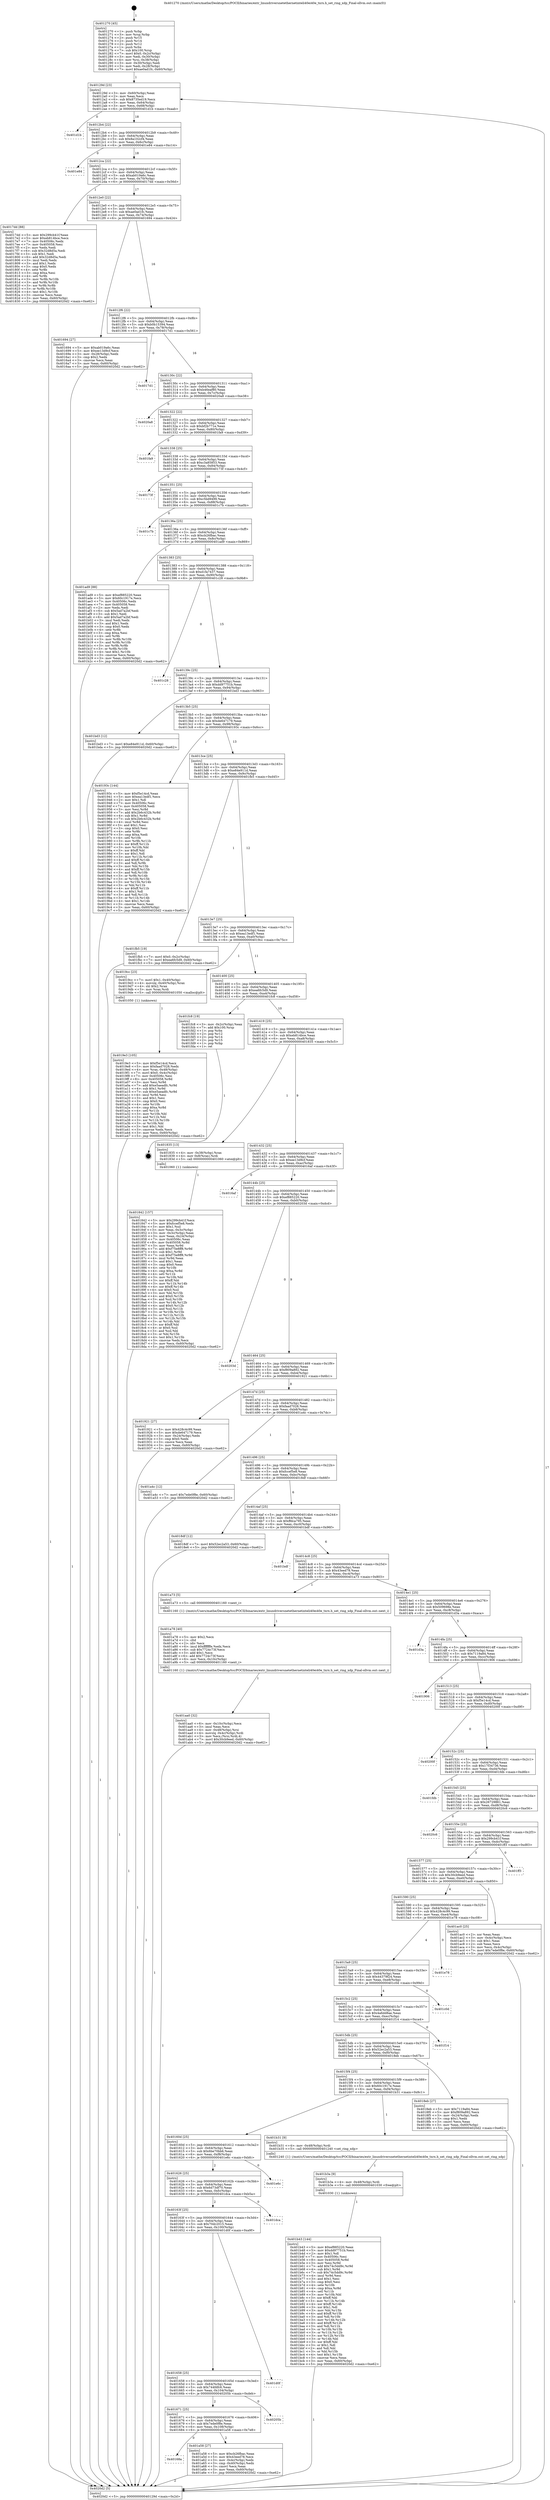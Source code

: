 digraph "0x401270" {
  label = "0x401270 (/mnt/c/Users/mathe/Desktop/tcc/POCII/binaries/extr_linuxdriversnetethernetinteli40ei40e_txrx.h_set_ring_xdp_Final-ollvm.out::main(0))"
  labelloc = "t"
  node[shape=record]

  Entry [label="",width=0.3,height=0.3,shape=circle,fillcolor=black,style=filled]
  "0x40129d" [label="{
     0x40129d [23]\l
     | [instrs]\l
     &nbsp;&nbsp;0x40129d \<+3\>: mov -0x60(%rbp),%eax\l
     &nbsp;&nbsp;0x4012a0 \<+2\>: mov %eax,%ecx\l
     &nbsp;&nbsp;0x4012a2 \<+6\>: sub $0x8735ed19,%ecx\l
     &nbsp;&nbsp;0x4012a8 \<+3\>: mov %eax,-0x64(%rbp)\l
     &nbsp;&nbsp;0x4012ab \<+3\>: mov %ecx,-0x68(%rbp)\l
     &nbsp;&nbsp;0x4012ae \<+6\>: je 0000000000401d1b \<main+0xaab\>\l
  }"]
  "0x401d1b" [label="{
     0x401d1b\l
  }", style=dashed]
  "0x4012b4" [label="{
     0x4012b4 [22]\l
     | [instrs]\l
     &nbsp;&nbsp;0x4012b4 \<+5\>: jmp 00000000004012b9 \<main+0x49\>\l
     &nbsp;&nbsp;0x4012b9 \<+3\>: mov -0x64(%rbp),%eax\l
     &nbsp;&nbsp;0x4012bc \<+5\>: sub $0x8a102cf4,%eax\l
     &nbsp;&nbsp;0x4012c1 \<+3\>: mov %eax,-0x6c(%rbp)\l
     &nbsp;&nbsp;0x4012c4 \<+6\>: je 0000000000401e84 \<main+0xc14\>\l
  }"]
  Exit [label="",width=0.3,height=0.3,shape=circle,fillcolor=black,style=filled,peripheries=2]
  "0x401e84" [label="{
     0x401e84\l
  }", style=dashed]
  "0x4012ca" [label="{
     0x4012ca [22]\l
     | [instrs]\l
     &nbsp;&nbsp;0x4012ca \<+5\>: jmp 00000000004012cf \<main+0x5f\>\l
     &nbsp;&nbsp;0x4012cf \<+3\>: mov -0x64(%rbp),%eax\l
     &nbsp;&nbsp;0x4012d2 \<+5\>: sub $0xab019a6c,%eax\l
     &nbsp;&nbsp;0x4012d7 \<+3\>: mov %eax,-0x70(%rbp)\l
     &nbsp;&nbsp;0x4012da \<+6\>: je 00000000004017dd \<main+0x56d\>\l
  }"]
  "0x401b43" [label="{
     0x401b43 [144]\l
     | [instrs]\l
     &nbsp;&nbsp;0x401b43 \<+5\>: mov $0xef885220,%eax\l
     &nbsp;&nbsp;0x401b48 \<+5\>: mov $0xdd97751b,%ecx\l
     &nbsp;&nbsp;0x401b4d \<+2\>: mov $0x1,%dl\l
     &nbsp;&nbsp;0x401b4f \<+7\>: mov 0x40506c,%esi\l
     &nbsp;&nbsp;0x401b56 \<+8\>: mov 0x405058,%r8d\l
     &nbsp;&nbsp;0x401b5e \<+3\>: mov %esi,%r9d\l
     &nbsp;&nbsp;0x401b61 \<+7\>: add $0x74c5dd9c,%r9d\l
     &nbsp;&nbsp;0x401b68 \<+4\>: sub $0x1,%r9d\l
     &nbsp;&nbsp;0x401b6c \<+7\>: sub $0x74c5dd9c,%r9d\l
     &nbsp;&nbsp;0x401b73 \<+4\>: imul %r9d,%esi\l
     &nbsp;&nbsp;0x401b77 \<+3\>: and $0x1,%esi\l
     &nbsp;&nbsp;0x401b7a \<+3\>: cmp $0x0,%esi\l
     &nbsp;&nbsp;0x401b7d \<+4\>: sete %r10b\l
     &nbsp;&nbsp;0x401b81 \<+4\>: cmp $0xa,%r8d\l
     &nbsp;&nbsp;0x401b85 \<+4\>: setl %r11b\l
     &nbsp;&nbsp;0x401b89 \<+3\>: mov %r10b,%bl\l
     &nbsp;&nbsp;0x401b8c \<+3\>: xor $0xff,%bl\l
     &nbsp;&nbsp;0x401b8f \<+3\>: mov %r11b,%r14b\l
     &nbsp;&nbsp;0x401b92 \<+4\>: xor $0xff,%r14b\l
     &nbsp;&nbsp;0x401b96 \<+3\>: xor $0x1,%dl\l
     &nbsp;&nbsp;0x401b99 \<+3\>: mov %bl,%r15b\l
     &nbsp;&nbsp;0x401b9c \<+4\>: and $0xff,%r15b\l
     &nbsp;&nbsp;0x401ba0 \<+3\>: and %dl,%r10b\l
     &nbsp;&nbsp;0x401ba3 \<+3\>: mov %r14b,%r12b\l
     &nbsp;&nbsp;0x401ba6 \<+4\>: and $0xff,%r12b\l
     &nbsp;&nbsp;0x401baa \<+3\>: and %dl,%r11b\l
     &nbsp;&nbsp;0x401bad \<+3\>: or %r10b,%r15b\l
     &nbsp;&nbsp;0x401bb0 \<+3\>: or %r11b,%r12b\l
     &nbsp;&nbsp;0x401bb3 \<+3\>: xor %r12b,%r15b\l
     &nbsp;&nbsp;0x401bb6 \<+3\>: or %r14b,%bl\l
     &nbsp;&nbsp;0x401bb9 \<+3\>: xor $0xff,%bl\l
     &nbsp;&nbsp;0x401bbc \<+3\>: or $0x1,%dl\l
     &nbsp;&nbsp;0x401bbf \<+2\>: and %dl,%bl\l
     &nbsp;&nbsp;0x401bc1 \<+3\>: or %bl,%r15b\l
     &nbsp;&nbsp;0x401bc4 \<+4\>: test $0x1,%r15b\l
     &nbsp;&nbsp;0x401bc8 \<+3\>: cmovne %ecx,%eax\l
     &nbsp;&nbsp;0x401bcb \<+3\>: mov %eax,-0x60(%rbp)\l
     &nbsp;&nbsp;0x401bce \<+5\>: jmp 00000000004020d2 \<main+0xe62\>\l
  }"]
  "0x4017dd" [label="{
     0x4017dd [88]\l
     | [instrs]\l
     &nbsp;&nbsp;0x4017dd \<+5\>: mov $0x299cb41f,%eax\l
     &nbsp;&nbsp;0x4017e2 \<+5\>: mov $0xeb814bce,%ecx\l
     &nbsp;&nbsp;0x4017e7 \<+7\>: mov 0x40506c,%edx\l
     &nbsp;&nbsp;0x4017ee \<+7\>: mov 0x405058,%esi\l
     &nbsp;&nbsp;0x4017f5 \<+2\>: mov %edx,%edi\l
     &nbsp;&nbsp;0x4017f7 \<+6\>: sub $0x32d8d5a,%edi\l
     &nbsp;&nbsp;0x4017fd \<+3\>: sub $0x1,%edi\l
     &nbsp;&nbsp;0x401800 \<+6\>: add $0x32d8d5a,%edi\l
     &nbsp;&nbsp;0x401806 \<+3\>: imul %edi,%edx\l
     &nbsp;&nbsp;0x401809 \<+3\>: and $0x1,%edx\l
     &nbsp;&nbsp;0x40180c \<+3\>: cmp $0x0,%edx\l
     &nbsp;&nbsp;0x40180f \<+4\>: sete %r8b\l
     &nbsp;&nbsp;0x401813 \<+3\>: cmp $0xa,%esi\l
     &nbsp;&nbsp;0x401816 \<+4\>: setl %r9b\l
     &nbsp;&nbsp;0x40181a \<+3\>: mov %r8b,%r10b\l
     &nbsp;&nbsp;0x40181d \<+3\>: and %r9b,%r10b\l
     &nbsp;&nbsp;0x401820 \<+3\>: xor %r9b,%r8b\l
     &nbsp;&nbsp;0x401823 \<+3\>: or %r8b,%r10b\l
     &nbsp;&nbsp;0x401826 \<+4\>: test $0x1,%r10b\l
     &nbsp;&nbsp;0x40182a \<+3\>: cmovne %ecx,%eax\l
     &nbsp;&nbsp;0x40182d \<+3\>: mov %eax,-0x60(%rbp)\l
     &nbsp;&nbsp;0x401830 \<+5\>: jmp 00000000004020d2 \<main+0xe62\>\l
  }"]
  "0x4012e0" [label="{
     0x4012e0 [22]\l
     | [instrs]\l
     &nbsp;&nbsp;0x4012e0 \<+5\>: jmp 00000000004012e5 \<main+0x75\>\l
     &nbsp;&nbsp;0x4012e5 \<+3\>: mov -0x64(%rbp),%eax\l
     &nbsp;&nbsp;0x4012e8 \<+5\>: sub $0xae0ad1fc,%eax\l
     &nbsp;&nbsp;0x4012ed \<+3\>: mov %eax,-0x74(%rbp)\l
     &nbsp;&nbsp;0x4012f0 \<+6\>: je 0000000000401694 \<main+0x424\>\l
  }"]
  "0x401b3a" [label="{
     0x401b3a [9]\l
     | [instrs]\l
     &nbsp;&nbsp;0x401b3a \<+4\>: mov -0x48(%rbp),%rdi\l
     &nbsp;&nbsp;0x401b3e \<+5\>: call 0000000000401030 \<free@plt\>\l
     | [calls]\l
     &nbsp;&nbsp;0x401030 \{1\} (unknown)\l
  }"]
  "0x401694" [label="{
     0x401694 [27]\l
     | [instrs]\l
     &nbsp;&nbsp;0x401694 \<+5\>: mov $0xab019a6c,%eax\l
     &nbsp;&nbsp;0x401699 \<+5\>: mov $0xee13d9cf,%ecx\l
     &nbsp;&nbsp;0x40169e \<+3\>: mov -0x28(%rbp),%edx\l
     &nbsp;&nbsp;0x4016a1 \<+3\>: cmp $0x2,%edx\l
     &nbsp;&nbsp;0x4016a4 \<+3\>: cmovne %ecx,%eax\l
     &nbsp;&nbsp;0x4016a7 \<+3\>: mov %eax,-0x60(%rbp)\l
     &nbsp;&nbsp;0x4016aa \<+5\>: jmp 00000000004020d2 \<main+0xe62\>\l
  }"]
  "0x4012f6" [label="{
     0x4012f6 [22]\l
     | [instrs]\l
     &nbsp;&nbsp;0x4012f6 \<+5\>: jmp 00000000004012fb \<main+0x8b\>\l
     &nbsp;&nbsp;0x4012fb \<+3\>: mov -0x64(%rbp),%eax\l
     &nbsp;&nbsp;0x4012fe \<+5\>: sub $0xb0b15394,%eax\l
     &nbsp;&nbsp;0x401303 \<+3\>: mov %eax,-0x78(%rbp)\l
     &nbsp;&nbsp;0x401306 \<+6\>: je 00000000004017d1 \<main+0x561\>\l
  }"]
  "0x4020d2" [label="{
     0x4020d2 [5]\l
     | [instrs]\l
     &nbsp;&nbsp;0x4020d2 \<+5\>: jmp 000000000040129d \<main+0x2d\>\l
  }"]
  "0x401270" [label="{
     0x401270 [45]\l
     | [instrs]\l
     &nbsp;&nbsp;0x401270 \<+1\>: push %rbp\l
     &nbsp;&nbsp;0x401271 \<+3\>: mov %rsp,%rbp\l
     &nbsp;&nbsp;0x401274 \<+2\>: push %r15\l
     &nbsp;&nbsp;0x401276 \<+2\>: push %r14\l
     &nbsp;&nbsp;0x401278 \<+2\>: push %r12\l
     &nbsp;&nbsp;0x40127a \<+1\>: push %rbx\l
     &nbsp;&nbsp;0x40127b \<+7\>: sub $0x100,%rsp\l
     &nbsp;&nbsp;0x401282 \<+7\>: movl $0x0,-0x2c(%rbp)\l
     &nbsp;&nbsp;0x401289 \<+3\>: mov %edi,-0x30(%rbp)\l
     &nbsp;&nbsp;0x40128c \<+4\>: mov %rsi,-0x38(%rbp)\l
     &nbsp;&nbsp;0x401290 \<+3\>: mov -0x30(%rbp),%edi\l
     &nbsp;&nbsp;0x401293 \<+3\>: mov %edi,-0x28(%rbp)\l
     &nbsp;&nbsp;0x401296 \<+7\>: movl $0xae0ad1fc,-0x60(%rbp)\l
  }"]
  "0x401aa0" [label="{
     0x401aa0 [32]\l
     | [instrs]\l
     &nbsp;&nbsp;0x401aa0 \<+6\>: mov -0x10c(%rbp),%ecx\l
     &nbsp;&nbsp;0x401aa6 \<+3\>: imul %eax,%ecx\l
     &nbsp;&nbsp;0x401aa9 \<+4\>: mov -0x48(%rbp),%rsi\l
     &nbsp;&nbsp;0x401aad \<+4\>: movslq -0x4c(%rbp),%rdi\l
     &nbsp;&nbsp;0x401ab1 \<+3\>: mov %ecx,(%rsi,%rdi,4)\l
     &nbsp;&nbsp;0x401ab4 \<+7\>: movl $0x30cb9eed,-0x60(%rbp)\l
     &nbsp;&nbsp;0x401abb \<+5\>: jmp 00000000004020d2 \<main+0xe62\>\l
  }"]
  "0x4017d1" [label="{
     0x4017d1\l
  }", style=dashed]
  "0x40130c" [label="{
     0x40130c [22]\l
     | [instrs]\l
     &nbsp;&nbsp;0x40130c \<+5\>: jmp 0000000000401311 \<main+0xa1\>\l
     &nbsp;&nbsp;0x401311 \<+3\>: mov -0x64(%rbp),%eax\l
     &nbsp;&nbsp;0x401314 \<+5\>: sub $0xb46eaf80,%eax\l
     &nbsp;&nbsp;0x401319 \<+3\>: mov %eax,-0x7c(%rbp)\l
     &nbsp;&nbsp;0x40131c \<+6\>: je 00000000004020a8 \<main+0xe38\>\l
  }"]
  "0x401a78" [label="{
     0x401a78 [40]\l
     | [instrs]\l
     &nbsp;&nbsp;0x401a78 \<+5\>: mov $0x2,%ecx\l
     &nbsp;&nbsp;0x401a7d \<+1\>: cltd\l
     &nbsp;&nbsp;0x401a7e \<+2\>: idiv %ecx\l
     &nbsp;&nbsp;0x401a80 \<+6\>: imul $0xfffffffe,%edx,%ecx\l
     &nbsp;&nbsp;0x401a86 \<+6\>: sub $0x7724c73f,%ecx\l
     &nbsp;&nbsp;0x401a8c \<+3\>: add $0x1,%ecx\l
     &nbsp;&nbsp;0x401a8f \<+6\>: add $0x7724c73f,%ecx\l
     &nbsp;&nbsp;0x401a95 \<+6\>: mov %ecx,-0x10c(%rbp)\l
     &nbsp;&nbsp;0x401a9b \<+5\>: call 0000000000401160 \<next_i\>\l
     | [calls]\l
     &nbsp;&nbsp;0x401160 \{1\} (/mnt/c/Users/mathe/Desktop/tcc/POCII/binaries/extr_linuxdriversnetethernetinteli40ei40e_txrx.h_set_ring_xdp_Final-ollvm.out::next_i)\l
  }"]
  "0x4020a8" [label="{
     0x4020a8\l
  }", style=dashed]
  "0x401322" [label="{
     0x401322 [22]\l
     | [instrs]\l
     &nbsp;&nbsp;0x401322 \<+5\>: jmp 0000000000401327 \<main+0xb7\>\l
     &nbsp;&nbsp;0x401327 \<+3\>: mov -0x64(%rbp),%eax\l
     &nbsp;&nbsp;0x40132a \<+5\>: sub $0xbf2b771e,%eax\l
     &nbsp;&nbsp;0x40132f \<+3\>: mov %eax,-0x80(%rbp)\l
     &nbsp;&nbsp;0x401332 \<+6\>: je 0000000000401fa9 \<main+0xd39\>\l
  }"]
  "0x40168a" [label="{
     0x40168a\l
  }", style=dashed]
  "0x401fa9" [label="{
     0x401fa9\l
  }", style=dashed]
  "0x401338" [label="{
     0x401338 [25]\l
     | [instrs]\l
     &nbsp;&nbsp;0x401338 \<+5\>: jmp 000000000040133d \<main+0xcd\>\l
     &nbsp;&nbsp;0x40133d \<+3\>: mov -0x64(%rbp),%eax\l
     &nbsp;&nbsp;0x401340 \<+5\>: sub $0xc3a85853,%eax\l
     &nbsp;&nbsp;0x401345 \<+6\>: mov %eax,-0x84(%rbp)\l
     &nbsp;&nbsp;0x40134b \<+6\>: je 000000000040173f \<main+0x4cf\>\l
  }"]
  "0x401a58" [label="{
     0x401a58 [27]\l
     | [instrs]\l
     &nbsp;&nbsp;0x401a58 \<+5\>: mov $0xcb26fbac,%eax\l
     &nbsp;&nbsp;0x401a5d \<+5\>: mov $0x43eed78,%ecx\l
     &nbsp;&nbsp;0x401a62 \<+3\>: mov -0x4c(%rbp),%edx\l
     &nbsp;&nbsp;0x401a65 \<+3\>: cmp -0x40(%rbp),%edx\l
     &nbsp;&nbsp;0x401a68 \<+3\>: cmovl %ecx,%eax\l
     &nbsp;&nbsp;0x401a6b \<+3\>: mov %eax,-0x60(%rbp)\l
     &nbsp;&nbsp;0x401a6e \<+5\>: jmp 00000000004020d2 \<main+0xe62\>\l
  }"]
  "0x40173f" [label="{
     0x40173f\l
  }", style=dashed]
  "0x401351" [label="{
     0x401351 [25]\l
     | [instrs]\l
     &nbsp;&nbsp;0x401351 \<+5\>: jmp 0000000000401356 \<main+0xe6\>\l
     &nbsp;&nbsp;0x401356 \<+3\>: mov -0x64(%rbp),%eax\l
     &nbsp;&nbsp;0x401359 \<+5\>: sub $0xc5bd9499,%eax\l
     &nbsp;&nbsp;0x40135e \<+6\>: mov %eax,-0x88(%rbp)\l
     &nbsp;&nbsp;0x401364 \<+6\>: je 0000000000401c7b \<main+0xa0b\>\l
  }"]
  "0x401671" [label="{
     0x401671 [25]\l
     | [instrs]\l
     &nbsp;&nbsp;0x401671 \<+5\>: jmp 0000000000401676 \<main+0x406\>\l
     &nbsp;&nbsp;0x401676 \<+3\>: mov -0x64(%rbp),%eax\l
     &nbsp;&nbsp;0x401679 \<+5\>: sub $0x7ede0f8e,%eax\l
     &nbsp;&nbsp;0x40167e \<+6\>: mov %eax,-0x108(%rbp)\l
     &nbsp;&nbsp;0x401684 \<+6\>: je 0000000000401a58 \<main+0x7e8\>\l
  }"]
  "0x401c7b" [label="{
     0x401c7b\l
  }", style=dashed]
  "0x40136a" [label="{
     0x40136a [25]\l
     | [instrs]\l
     &nbsp;&nbsp;0x40136a \<+5\>: jmp 000000000040136f \<main+0xff\>\l
     &nbsp;&nbsp;0x40136f \<+3\>: mov -0x64(%rbp),%eax\l
     &nbsp;&nbsp;0x401372 \<+5\>: sub $0xcb26fbac,%eax\l
     &nbsp;&nbsp;0x401377 \<+6\>: mov %eax,-0x8c(%rbp)\l
     &nbsp;&nbsp;0x40137d \<+6\>: je 0000000000401ad9 \<main+0x869\>\l
  }"]
  "0x40205b" [label="{
     0x40205b\l
  }", style=dashed]
  "0x401ad9" [label="{
     0x401ad9 [88]\l
     | [instrs]\l
     &nbsp;&nbsp;0x401ad9 \<+5\>: mov $0xef885220,%eax\l
     &nbsp;&nbsp;0x401ade \<+5\>: mov $0x60c1917e,%ecx\l
     &nbsp;&nbsp;0x401ae3 \<+7\>: mov 0x40506c,%edx\l
     &nbsp;&nbsp;0x401aea \<+7\>: mov 0x405058,%esi\l
     &nbsp;&nbsp;0x401af1 \<+2\>: mov %edx,%edi\l
     &nbsp;&nbsp;0x401af3 \<+6\>: sub $0x5ad7a2bf,%edi\l
     &nbsp;&nbsp;0x401af9 \<+3\>: sub $0x1,%edi\l
     &nbsp;&nbsp;0x401afc \<+6\>: add $0x5ad7a2bf,%edi\l
     &nbsp;&nbsp;0x401b02 \<+3\>: imul %edi,%edx\l
     &nbsp;&nbsp;0x401b05 \<+3\>: and $0x1,%edx\l
     &nbsp;&nbsp;0x401b08 \<+3\>: cmp $0x0,%edx\l
     &nbsp;&nbsp;0x401b0b \<+4\>: sete %r8b\l
     &nbsp;&nbsp;0x401b0f \<+3\>: cmp $0xa,%esi\l
     &nbsp;&nbsp;0x401b12 \<+4\>: setl %r9b\l
     &nbsp;&nbsp;0x401b16 \<+3\>: mov %r8b,%r10b\l
     &nbsp;&nbsp;0x401b19 \<+3\>: and %r9b,%r10b\l
     &nbsp;&nbsp;0x401b1c \<+3\>: xor %r9b,%r8b\l
     &nbsp;&nbsp;0x401b1f \<+3\>: or %r8b,%r10b\l
     &nbsp;&nbsp;0x401b22 \<+4\>: test $0x1,%r10b\l
     &nbsp;&nbsp;0x401b26 \<+3\>: cmovne %ecx,%eax\l
     &nbsp;&nbsp;0x401b29 \<+3\>: mov %eax,-0x60(%rbp)\l
     &nbsp;&nbsp;0x401b2c \<+5\>: jmp 00000000004020d2 \<main+0xe62\>\l
  }"]
  "0x401383" [label="{
     0x401383 [25]\l
     | [instrs]\l
     &nbsp;&nbsp;0x401383 \<+5\>: jmp 0000000000401388 \<main+0x118\>\l
     &nbsp;&nbsp;0x401388 \<+3\>: mov -0x64(%rbp),%eax\l
     &nbsp;&nbsp;0x40138b \<+5\>: sub $0xd1fa7437,%eax\l
     &nbsp;&nbsp;0x401390 \<+6\>: mov %eax,-0x90(%rbp)\l
     &nbsp;&nbsp;0x401396 \<+6\>: je 0000000000401c28 \<main+0x9b8\>\l
  }"]
  "0x401658" [label="{
     0x401658 [25]\l
     | [instrs]\l
     &nbsp;&nbsp;0x401658 \<+5\>: jmp 000000000040165d \<main+0x3ed\>\l
     &nbsp;&nbsp;0x40165d \<+3\>: mov -0x64(%rbp),%eax\l
     &nbsp;&nbsp;0x401660 \<+5\>: sub $0x744fdfc6,%eax\l
     &nbsp;&nbsp;0x401665 \<+6\>: mov %eax,-0x104(%rbp)\l
     &nbsp;&nbsp;0x40166b \<+6\>: je 000000000040205b \<main+0xdeb\>\l
  }"]
  "0x401c28" [label="{
     0x401c28\l
  }", style=dashed]
  "0x40139c" [label="{
     0x40139c [25]\l
     | [instrs]\l
     &nbsp;&nbsp;0x40139c \<+5\>: jmp 00000000004013a1 \<main+0x131\>\l
     &nbsp;&nbsp;0x4013a1 \<+3\>: mov -0x64(%rbp),%eax\l
     &nbsp;&nbsp;0x4013a4 \<+5\>: sub $0xdd97751b,%eax\l
     &nbsp;&nbsp;0x4013a9 \<+6\>: mov %eax,-0x94(%rbp)\l
     &nbsp;&nbsp;0x4013af \<+6\>: je 0000000000401bd3 \<main+0x963\>\l
  }"]
  "0x401d0f" [label="{
     0x401d0f\l
  }", style=dashed]
  "0x401bd3" [label="{
     0x401bd3 [12]\l
     | [instrs]\l
     &nbsp;&nbsp;0x401bd3 \<+7\>: movl $0xe84e911d,-0x60(%rbp)\l
     &nbsp;&nbsp;0x401bda \<+5\>: jmp 00000000004020d2 \<main+0xe62\>\l
  }"]
  "0x4013b5" [label="{
     0x4013b5 [25]\l
     | [instrs]\l
     &nbsp;&nbsp;0x4013b5 \<+5\>: jmp 00000000004013ba \<main+0x14a\>\l
     &nbsp;&nbsp;0x4013ba \<+3\>: mov -0x64(%rbp),%eax\l
     &nbsp;&nbsp;0x4013bd \<+5\>: sub $0xde647179,%eax\l
     &nbsp;&nbsp;0x4013c2 \<+6\>: mov %eax,-0x98(%rbp)\l
     &nbsp;&nbsp;0x4013c8 \<+6\>: je 000000000040193c \<main+0x6cc\>\l
  }"]
  "0x40163f" [label="{
     0x40163f [25]\l
     | [instrs]\l
     &nbsp;&nbsp;0x40163f \<+5\>: jmp 0000000000401644 \<main+0x3d4\>\l
     &nbsp;&nbsp;0x401644 \<+3\>: mov -0x64(%rbp),%eax\l
     &nbsp;&nbsp;0x401647 \<+5\>: sub $0x70dc2015,%eax\l
     &nbsp;&nbsp;0x40164c \<+6\>: mov %eax,-0x100(%rbp)\l
     &nbsp;&nbsp;0x401652 \<+6\>: je 0000000000401d0f \<main+0xa9f\>\l
  }"]
  "0x40193c" [label="{
     0x40193c [144]\l
     | [instrs]\l
     &nbsp;&nbsp;0x40193c \<+5\>: mov $0xf5e14cd,%eax\l
     &nbsp;&nbsp;0x401941 \<+5\>: mov $0xea13edf1,%ecx\l
     &nbsp;&nbsp;0x401946 \<+2\>: mov $0x1,%dl\l
     &nbsp;&nbsp;0x401948 \<+7\>: mov 0x40506c,%esi\l
     &nbsp;&nbsp;0x40194f \<+7\>: mov 0x405058,%edi\l
     &nbsp;&nbsp;0x401956 \<+3\>: mov %esi,%r8d\l
     &nbsp;&nbsp;0x401959 \<+7\>: add $0x2b6c432b,%r8d\l
     &nbsp;&nbsp;0x401960 \<+4\>: sub $0x1,%r8d\l
     &nbsp;&nbsp;0x401964 \<+7\>: sub $0x2b6c432b,%r8d\l
     &nbsp;&nbsp;0x40196b \<+4\>: imul %r8d,%esi\l
     &nbsp;&nbsp;0x40196f \<+3\>: and $0x1,%esi\l
     &nbsp;&nbsp;0x401972 \<+3\>: cmp $0x0,%esi\l
     &nbsp;&nbsp;0x401975 \<+4\>: sete %r9b\l
     &nbsp;&nbsp;0x401979 \<+3\>: cmp $0xa,%edi\l
     &nbsp;&nbsp;0x40197c \<+4\>: setl %r10b\l
     &nbsp;&nbsp;0x401980 \<+3\>: mov %r9b,%r11b\l
     &nbsp;&nbsp;0x401983 \<+4\>: xor $0xff,%r11b\l
     &nbsp;&nbsp;0x401987 \<+3\>: mov %r10b,%bl\l
     &nbsp;&nbsp;0x40198a \<+3\>: xor $0xff,%bl\l
     &nbsp;&nbsp;0x40198d \<+3\>: xor $0x1,%dl\l
     &nbsp;&nbsp;0x401990 \<+3\>: mov %r11b,%r14b\l
     &nbsp;&nbsp;0x401993 \<+4\>: and $0xff,%r14b\l
     &nbsp;&nbsp;0x401997 \<+3\>: and %dl,%r9b\l
     &nbsp;&nbsp;0x40199a \<+3\>: mov %bl,%r15b\l
     &nbsp;&nbsp;0x40199d \<+4\>: and $0xff,%r15b\l
     &nbsp;&nbsp;0x4019a1 \<+3\>: and %dl,%r10b\l
     &nbsp;&nbsp;0x4019a4 \<+3\>: or %r9b,%r14b\l
     &nbsp;&nbsp;0x4019a7 \<+3\>: or %r10b,%r15b\l
     &nbsp;&nbsp;0x4019aa \<+3\>: xor %r15b,%r14b\l
     &nbsp;&nbsp;0x4019ad \<+3\>: or %bl,%r11b\l
     &nbsp;&nbsp;0x4019b0 \<+4\>: xor $0xff,%r11b\l
     &nbsp;&nbsp;0x4019b4 \<+3\>: or $0x1,%dl\l
     &nbsp;&nbsp;0x4019b7 \<+3\>: and %dl,%r11b\l
     &nbsp;&nbsp;0x4019ba \<+3\>: or %r11b,%r14b\l
     &nbsp;&nbsp;0x4019bd \<+4\>: test $0x1,%r14b\l
     &nbsp;&nbsp;0x4019c1 \<+3\>: cmovne %ecx,%eax\l
     &nbsp;&nbsp;0x4019c4 \<+3\>: mov %eax,-0x60(%rbp)\l
     &nbsp;&nbsp;0x4019c7 \<+5\>: jmp 00000000004020d2 \<main+0xe62\>\l
  }"]
  "0x4013ce" [label="{
     0x4013ce [25]\l
     | [instrs]\l
     &nbsp;&nbsp;0x4013ce \<+5\>: jmp 00000000004013d3 \<main+0x163\>\l
     &nbsp;&nbsp;0x4013d3 \<+3\>: mov -0x64(%rbp),%eax\l
     &nbsp;&nbsp;0x4013d6 \<+5\>: sub $0xe84e911d,%eax\l
     &nbsp;&nbsp;0x4013db \<+6\>: mov %eax,-0x9c(%rbp)\l
     &nbsp;&nbsp;0x4013e1 \<+6\>: je 0000000000401fb5 \<main+0xd45\>\l
  }"]
  "0x401dca" [label="{
     0x401dca\l
  }", style=dashed]
  "0x401fb5" [label="{
     0x401fb5 [19]\l
     | [instrs]\l
     &nbsp;&nbsp;0x401fb5 \<+7\>: movl $0x0,-0x2c(%rbp)\l
     &nbsp;&nbsp;0x401fbc \<+7\>: movl $0xea6fc5d9,-0x60(%rbp)\l
     &nbsp;&nbsp;0x401fc3 \<+5\>: jmp 00000000004020d2 \<main+0xe62\>\l
  }"]
  "0x4013e7" [label="{
     0x4013e7 [25]\l
     | [instrs]\l
     &nbsp;&nbsp;0x4013e7 \<+5\>: jmp 00000000004013ec \<main+0x17c\>\l
     &nbsp;&nbsp;0x4013ec \<+3\>: mov -0x64(%rbp),%eax\l
     &nbsp;&nbsp;0x4013ef \<+5\>: sub $0xea13edf1,%eax\l
     &nbsp;&nbsp;0x4013f4 \<+6\>: mov %eax,-0xa0(%rbp)\l
     &nbsp;&nbsp;0x4013fa \<+6\>: je 00000000004019cc \<main+0x75c\>\l
  }"]
  "0x401626" [label="{
     0x401626 [25]\l
     | [instrs]\l
     &nbsp;&nbsp;0x401626 \<+5\>: jmp 000000000040162b \<main+0x3bb\>\l
     &nbsp;&nbsp;0x40162b \<+3\>: mov -0x64(%rbp),%eax\l
     &nbsp;&nbsp;0x40162e \<+5\>: sub $0x6d73df70,%eax\l
     &nbsp;&nbsp;0x401633 \<+6\>: mov %eax,-0xfc(%rbp)\l
     &nbsp;&nbsp;0x401639 \<+6\>: je 0000000000401dca \<main+0xb5a\>\l
  }"]
  "0x4019cc" [label="{
     0x4019cc [23]\l
     | [instrs]\l
     &nbsp;&nbsp;0x4019cc \<+7\>: movl $0x1,-0x40(%rbp)\l
     &nbsp;&nbsp;0x4019d3 \<+4\>: movslq -0x40(%rbp),%rax\l
     &nbsp;&nbsp;0x4019d7 \<+4\>: shl $0x2,%rax\l
     &nbsp;&nbsp;0x4019db \<+3\>: mov %rax,%rdi\l
     &nbsp;&nbsp;0x4019de \<+5\>: call 0000000000401050 \<malloc@plt\>\l
     | [calls]\l
     &nbsp;&nbsp;0x401050 \{1\} (unknown)\l
  }"]
  "0x401400" [label="{
     0x401400 [25]\l
     | [instrs]\l
     &nbsp;&nbsp;0x401400 \<+5\>: jmp 0000000000401405 \<main+0x195\>\l
     &nbsp;&nbsp;0x401405 \<+3\>: mov -0x64(%rbp),%eax\l
     &nbsp;&nbsp;0x401408 \<+5\>: sub $0xea6fc5d9,%eax\l
     &nbsp;&nbsp;0x40140d \<+6\>: mov %eax,-0xa4(%rbp)\l
     &nbsp;&nbsp;0x401413 \<+6\>: je 0000000000401fc8 \<main+0xd58\>\l
  }"]
  "0x401e6c" [label="{
     0x401e6c\l
  }", style=dashed]
  "0x401fc8" [label="{
     0x401fc8 [19]\l
     | [instrs]\l
     &nbsp;&nbsp;0x401fc8 \<+3\>: mov -0x2c(%rbp),%eax\l
     &nbsp;&nbsp;0x401fcb \<+7\>: add $0x100,%rsp\l
     &nbsp;&nbsp;0x401fd2 \<+1\>: pop %rbx\l
     &nbsp;&nbsp;0x401fd3 \<+2\>: pop %r12\l
     &nbsp;&nbsp;0x401fd5 \<+2\>: pop %r14\l
     &nbsp;&nbsp;0x401fd7 \<+2\>: pop %r15\l
     &nbsp;&nbsp;0x401fd9 \<+1\>: pop %rbp\l
     &nbsp;&nbsp;0x401fda \<+1\>: ret\l
  }"]
  "0x401419" [label="{
     0x401419 [25]\l
     | [instrs]\l
     &nbsp;&nbsp;0x401419 \<+5\>: jmp 000000000040141e \<main+0x1ae\>\l
     &nbsp;&nbsp;0x40141e \<+3\>: mov -0x64(%rbp),%eax\l
     &nbsp;&nbsp;0x401421 \<+5\>: sub $0xeb814bce,%eax\l
     &nbsp;&nbsp;0x401426 \<+6\>: mov %eax,-0xa8(%rbp)\l
     &nbsp;&nbsp;0x40142c \<+6\>: je 0000000000401835 \<main+0x5c5\>\l
  }"]
  "0x40160d" [label="{
     0x40160d [25]\l
     | [instrs]\l
     &nbsp;&nbsp;0x40160d \<+5\>: jmp 0000000000401612 \<main+0x3a2\>\l
     &nbsp;&nbsp;0x401612 \<+3\>: mov -0x64(%rbp),%eax\l
     &nbsp;&nbsp;0x401615 \<+5\>: sub $0x6be70bb6,%eax\l
     &nbsp;&nbsp;0x40161a \<+6\>: mov %eax,-0xf8(%rbp)\l
     &nbsp;&nbsp;0x401620 \<+6\>: je 0000000000401e6c \<main+0xbfc\>\l
  }"]
  "0x401835" [label="{
     0x401835 [13]\l
     | [instrs]\l
     &nbsp;&nbsp;0x401835 \<+4\>: mov -0x38(%rbp),%rax\l
     &nbsp;&nbsp;0x401839 \<+4\>: mov 0x8(%rax),%rdi\l
     &nbsp;&nbsp;0x40183d \<+5\>: call 0000000000401060 \<atoi@plt\>\l
     | [calls]\l
     &nbsp;&nbsp;0x401060 \{1\} (unknown)\l
  }"]
  "0x401432" [label="{
     0x401432 [25]\l
     | [instrs]\l
     &nbsp;&nbsp;0x401432 \<+5\>: jmp 0000000000401437 \<main+0x1c7\>\l
     &nbsp;&nbsp;0x401437 \<+3\>: mov -0x64(%rbp),%eax\l
     &nbsp;&nbsp;0x40143a \<+5\>: sub $0xee13d9cf,%eax\l
     &nbsp;&nbsp;0x40143f \<+6\>: mov %eax,-0xac(%rbp)\l
     &nbsp;&nbsp;0x401445 \<+6\>: je 00000000004016af \<main+0x43f\>\l
  }"]
  "0x401842" [label="{
     0x401842 [157]\l
     | [instrs]\l
     &nbsp;&nbsp;0x401842 \<+5\>: mov $0x299cb41f,%ecx\l
     &nbsp;&nbsp;0x401847 \<+5\>: mov $0xfccef5e8,%edx\l
     &nbsp;&nbsp;0x40184c \<+3\>: mov $0x1,%sil\l
     &nbsp;&nbsp;0x40184f \<+3\>: mov %eax,-0x3c(%rbp)\l
     &nbsp;&nbsp;0x401852 \<+3\>: mov -0x3c(%rbp),%eax\l
     &nbsp;&nbsp;0x401855 \<+3\>: mov %eax,-0x24(%rbp)\l
     &nbsp;&nbsp;0x401858 \<+7\>: mov 0x40506c,%eax\l
     &nbsp;&nbsp;0x40185f \<+8\>: mov 0x405058,%r8d\l
     &nbsp;&nbsp;0x401867 \<+3\>: mov %eax,%r9d\l
     &nbsp;&nbsp;0x40186a \<+7\>: add $0xf75e8ff8,%r9d\l
     &nbsp;&nbsp;0x401871 \<+4\>: sub $0x1,%r9d\l
     &nbsp;&nbsp;0x401875 \<+7\>: sub $0xf75e8ff8,%r9d\l
     &nbsp;&nbsp;0x40187c \<+4\>: imul %r9d,%eax\l
     &nbsp;&nbsp;0x401880 \<+3\>: and $0x1,%eax\l
     &nbsp;&nbsp;0x401883 \<+3\>: cmp $0x0,%eax\l
     &nbsp;&nbsp;0x401886 \<+4\>: sete %r10b\l
     &nbsp;&nbsp;0x40188a \<+4\>: cmp $0xa,%r8d\l
     &nbsp;&nbsp;0x40188e \<+4\>: setl %r11b\l
     &nbsp;&nbsp;0x401892 \<+3\>: mov %r10b,%bl\l
     &nbsp;&nbsp;0x401895 \<+3\>: xor $0xff,%bl\l
     &nbsp;&nbsp;0x401898 \<+3\>: mov %r11b,%r14b\l
     &nbsp;&nbsp;0x40189b \<+4\>: xor $0xff,%r14b\l
     &nbsp;&nbsp;0x40189f \<+4\>: xor $0x0,%sil\l
     &nbsp;&nbsp;0x4018a3 \<+3\>: mov %bl,%r15b\l
     &nbsp;&nbsp;0x4018a6 \<+4\>: and $0x0,%r15b\l
     &nbsp;&nbsp;0x4018aa \<+3\>: and %sil,%r10b\l
     &nbsp;&nbsp;0x4018ad \<+3\>: mov %r14b,%r12b\l
     &nbsp;&nbsp;0x4018b0 \<+4\>: and $0x0,%r12b\l
     &nbsp;&nbsp;0x4018b4 \<+3\>: and %sil,%r11b\l
     &nbsp;&nbsp;0x4018b7 \<+3\>: or %r10b,%r15b\l
     &nbsp;&nbsp;0x4018ba \<+3\>: or %r11b,%r12b\l
     &nbsp;&nbsp;0x4018bd \<+3\>: xor %r12b,%r15b\l
     &nbsp;&nbsp;0x4018c0 \<+3\>: or %r14b,%bl\l
     &nbsp;&nbsp;0x4018c3 \<+3\>: xor $0xff,%bl\l
     &nbsp;&nbsp;0x4018c6 \<+4\>: or $0x0,%sil\l
     &nbsp;&nbsp;0x4018ca \<+3\>: and %sil,%bl\l
     &nbsp;&nbsp;0x4018cd \<+3\>: or %bl,%r15b\l
     &nbsp;&nbsp;0x4018d0 \<+4\>: test $0x1,%r15b\l
     &nbsp;&nbsp;0x4018d4 \<+3\>: cmovne %edx,%ecx\l
     &nbsp;&nbsp;0x4018d7 \<+3\>: mov %ecx,-0x60(%rbp)\l
     &nbsp;&nbsp;0x4018da \<+5\>: jmp 00000000004020d2 \<main+0xe62\>\l
  }"]
  "0x401b31" [label="{
     0x401b31 [9]\l
     | [instrs]\l
     &nbsp;&nbsp;0x401b31 \<+4\>: mov -0x48(%rbp),%rdi\l
     &nbsp;&nbsp;0x401b35 \<+5\>: call 0000000000401240 \<set_ring_xdp\>\l
     | [calls]\l
     &nbsp;&nbsp;0x401240 \{1\} (/mnt/c/Users/mathe/Desktop/tcc/POCII/binaries/extr_linuxdriversnetethernetinteli40ei40e_txrx.h_set_ring_xdp_Final-ollvm.out::set_ring_xdp)\l
  }"]
  "0x4016af" [label="{
     0x4016af\l
  }", style=dashed]
  "0x40144b" [label="{
     0x40144b [25]\l
     | [instrs]\l
     &nbsp;&nbsp;0x40144b \<+5\>: jmp 0000000000401450 \<main+0x1e0\>\l
     &nbsp;&nbsp;0x401450 \<+3\>: mov -0x64(%rbp),%eax\l
     &nbsp;&nbsp;0x401453 \<+5\>: sub $0xef885220,%eax\l
     &nbsp;&nbsp;0x401458 \<+6\>: mov %eax,-0xb0(%rbp)\l
     &nbsp;&nbsp;0x40145e \<+6\>: je 000000000040203d \<main+0xdcd\>\l
  }"]
  "0x4019e3" [label="{
     0x4019e3 [105]\l
     | [instrs]\l
     &nbsp;&nbsp;0x4019e3 \<+5\>: mov $0xf5e14cd,%ecx\l
     &nbsp;&nbsp;0x4019e8 \<+5\>: mov $0xfaad7028,%edx\l
     &nbsp;&nbsp;0x4019ed \<+4\>: mov %rax,-0x48(%rbp)\l
     &nbsp;&nbsp;0x4019f1 \<+7\>: movl $0x0,-0x4c(%rbp)\l
     &nbsp;&nbsp;0x4019f8 \<+7\>: mov 0x40506c,%esi\l
     &nbsp;&nbsp;0x4019ff \<+8\>: mov 0x405058,%r8d\l
     &nbsp;&nbsp;0x401a07 \<+3\>: mov %esi,%r9d\l
     &nbsp;&nbsp;0x401a0a \<+7\>: add $0xe5aeadfc,%r9d\l
     &nbsp;&nbsp;0x401a11 \<+4\>: sub $0x1,%r9d\l
     &nbsp;&nbsp;0x401a15 \<+7\>: sub $0xe5aeadfc,%r9d\l
     &nbsp;&nbsp;0x401a1c \<+4\>: imul %r9d,%esi\l
     &nbsp;&nbsp;0x401a20 \<+3\>: and $0x1,%esi\l
     &nbsp;&nbsp;0x401a23 \<+3\>: cmp $0x0,%esi\l
     &nbsp;&nbsp;0x401a26 \<+4\>: sete %r10b\l
     &nbsp;&nbsp;0x401a2a \<+4\>: cmp $0xa,%r8d\l
     &nbsp;&nbsp;0x401a2e \<+4\>: setl %r11b\l
     &nbsp;&nbsp;0x401a32 \<+3\>: mov %r10b,%bl\l
     &nbsp;&nbsp;0x401a35 \<+3\>: and %r11b,%bl\l
     &nbsp;&nbsp;0x401a38 \<+3\>: xor %r11b,%r10b\l
     &nbsp;&nbsp;0x401a3b \<+3\>: or %r10b,%bl\l
     &nbsp;&nbsp;0x401a3e \<+3\>: test $0x1,%bl\l
     &nbsp;&nbsp;0x401a41 \<+3\>: cmovne %edx,%ecx\l
     &nbsp;&nbsp;0x401a44 \<+3\>: mov %ecx,-0x60(%rbp)\l
     &nbsp;&nbsp;0x401a47 \<+5\>: jmp 00000000004020d2 \<main+0xe62\>\l
  }"]
  "0x40203d" [label="{
     0x40203d\l
  }", style=dashed]
  "0x401464" [label="{
     0x401464 [25]\l
     | [instrs]\l
     &nbsp;&nbsp;0x401464 \<+5\>: jmp 0000000000401469 \<main+0x1f9\>\l
     &nbsp;&nbsp;0x401469 \<+3\>: mov -0x64(%rbp),%eax\l
     &nbsp;&nbsp;0x40146c \<+5\>: sub $0xf809a892,%eax\l
     &nbsp;&nbsp;0x401471 \<+6\>: mov %eax,-0xb4(%rbp)\l
     &nbsp;&nbsp;0x401477 \<+6\>: je 0000000000401921 \<main+0x6b1\>\l
  }"]
  "0x4015f4" [label="{
     0x4015f4 [25]\l
     | [instrs]\l
     &nbsp;&nbsp;0x4015f4 \<+5\>: jmp 00000000004015f9 \<main+0x389\>\l
     &nbsp;&nbsp;0x4015f9 \<+3\>: mov -0x64(%rbp),%eax\l
     &nbsp;&nbsp;0x4015fc \<+5\>: sub $0x60c1917e,%eax\l
     &nbsp;&nbsp;0x401601 \<+6\>: mov %eax,-0xf4(%rbp)\l
     &nbsp;&nbsp;0x401607 \<+6\>: je 0000000000401b31 \<main+0x8c1\>\l
  }"]
  "0x401921" [label="{
     0x401921 [27]\l
     | [instrs]\l
     &nbsp;&nbsp;0x401921 \<+5\>: mov $0x428c4c99,%eax\l
     &nbsp;&nbsp;0x401926 \<+5\>: mov $0xde647179,%ecx\l
     &nbsp;&nbsp;0x40192b \<+3\>: mov -0x24(%rbp),%edx\l
     &nbsp;&nbsp;0x40192e \<+3\>: cmp $0x0,%edx\l
     &nbsp;&nbsp;0x401931 \<+3\>: cmove %ecx,%eax\l
     &nbsp;&nbsp;0x401934 \<+3\>: mov %eax,-0x60(%rbp)\l
     &nbsp;&nbsp;0x401937 \<+5\>: jmp 00000000004020d2 \<main+0xe62\>\l
  }"]
  "0x40147d" [label="{
     0x40147d [25]\l
     | [instrs]\l
     &nbsp;&nbsp;0x40147d \<+5\>: jmp 0000000000401482 \<main+0x212\>\l
     &nbsp;&nbsp;0x401482 \<+3\>: mov -0x64(%rbp),%eax\l
     &nbsp;&nbsp;0x401485 \<+5\>: sub $0xfaad7028,%eax\l
     &nbsp;&nbsp;0x40148a \<+6\>: mov %eax,-0xb8(%rbp)\l
     &nbsp;&nbsp;0x401490 \<+6\>: je 0000000000401a4c \<main+0x7dc\>\l
  }"]
  "0x4018eb" [label="{
     0x4018eb [27]\l
     | [instrs]\l
     &nbsp;&nbsp;0x4018eb \<+5\>: mov $0x7119a84,%eax\l
     &nbsp;&nbsp;0x4018f0 \<+5\>: mov $0xf809a892,%ecx\l
     &nbsp;&nbsp;0x4018f5 \<+3\>: mov -0x24(%rbp),%edx\l
     &nbsp;&nbsp;0x4018f8 \<+3\>: cmp $0x1,%edx\l
     &nbsp;&nbsp;0x4018fb \<+3\>: cmovl %ecx,%eax\l
     &nbsp;&nbsp;0x4018fe \<+3\>: mov %eax,-0x60(%rbp)\l
     &nbsp;&nbsp;0x401901 \<+5\>: jmp 00000000004020d2 \<main+0xe62\>\l
  }"]
  "0x401a4c" [label="{
     0x401a4c [12]\l
     | [instrs]\l
     &nbsp;&nbsp;0x401a4c \<+7\>: movl $0x7ede0f8e,-0x60(%rbp)\l
     &nbsp;&nbsp;0x401a53 \<+5\>: jmp 00000000004020d2 \<main+0xe62\>\l
  }"]
  "0x401496" [label="{
     0x401496 [25]\l
     | [instrs]\l
     &nbsp;&nbsp;0x401496 \<+5\>: jmp 000000000040149b \<main+0x22b\>\l
     &nbsp;&nbsp;0x40149b \<+3\>: mov -0x64(%rbp),%eax\l
     &nbsp;&nbsp;0x40149e \<+5\>: sub $0xfccef5e8,%eax\l
     &nbsp;&nbsp;0x4014a3 \<+6\>: mov %eax,-0xbc(%rbp)\l
     &nbsp;&nbsp;0x4014a9 \<+6\>: je 00000000004018df \<main+0x66f\>\l
  }"]
  "0x4015db" [label="{
     0x4015db [25]\l
     | [instrs]\l
     &nbsp;&nbsp;0x4015db \<+5\>: jmp 00000000004015e0 \<main+0x370\>\l
     &nbsp;&nbsp;0x4015e0 \<+3\>: mov -0x64(%rbp),%eax\l
     &nbsp;&nbsp;0x4015e3 \<+5\>: sub $0x52ec2a53,%eax\l
     &nbsp;&nbsp;0x4015e8 \<+6\>: mov %eax,-0xf0(%rbp)\l
     &nbsp;&nbsp;0x4015ee \<+6\>: je 00000000004018eb \<main+0x67b\>\l
  }"]
  "0x4018df" [label="{
     0x4018df [12]\l
     | [instrs]\l
     &nbsp;&nbsp;0x4018df \<+7\>: movl $0x52ec2a53,-0x60(%rbp)\l
     &nbsp;&nbsp;0x4018e6 \<+5\>: jmp 00000000004020d2 \<main+0xe62\>\l
  }"]
  "0x4014af" [label="{
     0x4014af [25]\l
     | [instrs]\l
     &nbsp;&nbsp;0x4014af \<+5\>: jmp 00000000004014b4 \<main+0x244\>\l
     &nbsp;&nbsp;0x4014b4 \<+3\>: mov -0x64(%rbp),%eax\l
     &nbsp;&nbsp;0x4014b7 \<+5\>: sub $0xffdca795,%eax\l
     &nbsp;&nbsp;0x4014bc \<+6\>: mov %eax,-0xc0(%rbp)\l
     &nbsp;&nbsp;0x4014c2 \<+6\>: je 0000000000401bdf \<main+0x96f\>\l
  }"]
  "0x401f14" [label="{
     0x401f14\l
  }", style=dashed]
  "0x401bdf" [label="{
     0x401bdf\l
  }", style=dashed]
  "0x4014c8" [label="{
     0x4014c8 [25]\l
     | [instrs]\l
     &nbsp;&nbsp;0x4014c8 \<+5\>: jmp 00000000004014cd \<main+0x25d\>\l
     &nbsp;&nbsp;0x4014cd \<+3\>: mov -0x64(%rbp),%eax\l
     &nbsp;&nbsp;0x4014d0 \<+5\>: sub $0x43eed78,%eax\l
     &nbsp;&nbsp;0x4014d5 \<+6\>: mov %eax,-0xc4(%rbp)\l
     &nbsp;&nbsp;0x4014db \<+6\>: je 0000000000401a73 \<main+0x803\>\l
  }"]
  "0x4015c2" [label="{
     0x4015c2 [25]\l
     | [instrs]\l
     &nbsp;&nbsp;0x4015c2 \<+5\>: jmp 00000000004015c7 \<main+0x357\>\l
     &nbsp;&nbsp;0x4015c7 \<+3\>: mov -0x64(%rbp),%eax\l
     &nbsp;&nbsp;0x4015ca \<+5\>: sub $0x4a6dd8ae,%eax\l
     &nbsp;&nbsp;0x4015cf \<+6\>: mov %eax,-0xec(%rbp)\l
     &nbsp;&nbsp;0x4015d5 \<+6\>: je 0000000000401f14 \<main+0xca4\>\l
  }"]
  "0x401a73" [label="{
     0x401a73 [5]\l
     | [instrs]\l
     &nbsp;&nbsp;0x401a73 \<+5\>: call 0000000000401160 \<next_i\>\l
     | [calls]\l
     &nbsp;&nbsp;0x401160 \{1\} (/mnt/c/Users/mathe/Desktop/tcc/POCII/binaries/extr_linuxdriversnetethernetinteli40ei40e_txrx.h_set_ring_xdp_Final-ollvm.out::next_i)\l
  }"]
  "0x4014e1" [label="{
     0x4014e1 [25]\l
     | [instrs]\l
     &nbsp;&nbsp;0x4014e1 \<+5\>: jmp 00000000004014e6 \<main+0x276\>\l
     &nbsp;&nbsp;0x4014e6 \<+3\>: mov -0x64(%rbp),%eax\l
     &nbsp;&nbsp;0x4014e9 \<+5\>: sub $0x509698e,%eax\l
     &nbsp;&nbsp;0x4014ee \<+6\>: mov %eax,-0xc8(%rbp)\l
     &nbsp;&nbsp;0x4014f4 \<+6\>: je 0000000000401d3a \<main+0xaca\>\l
  }"]
  "0x401c0d" [label="{
     0x401c0d\l
  }", style=dashed]
  "0x401d3a" [label="{
     0x401d3a\l
  }", style=dashed]
  "0x4014fa" [label="{
     0x4014fa [25]\l
     | [instrs]\l
     &nbsp;&nbsp;0x4014fa \<+5\>: jmp 00000000004014ff \<main+0x28f\>\l
     &nbsp;&nbsp;0x4014ff \<+3\>: mov -0x64(%rbp),%eax\l
     &nbsp;&nbsp;0x401502 \<+5\>: sub $0x7119a84,%eax\l
     &nbsp;&nbsp;0x401507 \<+6\>: mov %eax,-0xcc(%rbp)\l
     &nbsp;&nbsp;0x40150d \<+6\>: je 0000000000401906 \<main+0x696\>\l
  }"]
  "0x4015a9" [label="{
     0x4015a9 [25]\l
     | [instrs]\l
     &nbsp;&nbsp;0x4015a9 \<+5\>: jmp 00000000004015ae \<main+0x33e\>\l
     &nbsp;&nbsp;0x4015ae \<+3\>: mov -0x64(%rbp),%eax\l
     &nbsp;&nbsp;0x4015b1 \<+5\>: sub $0x44379f24,%eax\l
     &nbsp;&nbsp;0x4015b6 \<+6\>: mov %eax,-0xe8(%rbp)\l
     &nbsp;&nbsp;0x4015bc \<+6\>: je 0000000000401c0d \<main+0x99d\>\l
  }"]
  "0x401906" [label="{
     0x401906\l
  }", style=dashed]
  "0x401513" [label="{
     0x401513 [25]\l
     | [instrs]\l
     &nbsp;&nbsp;0x401513 \<+5\>: jmp 0000000000401518 \<main+0x2a8\>\l
     &nbsp;&nbsp;0x401518 \<+3\>: mov -0x64(%rbp),%eax\l
     &nbsp;&nbsp;0x40151b \<+5\>: sub $0xf5e14cd,%eax\l
     &nbsp;&nbsp;0x401520 \<+6\>: mov %eax,-0xd0(%rbp)\l
     &nbsp;&nbsp;0x401526 \<+6\>: je 000000000040200f \<main+0xd9f\>\l
  }"]
  "0x401e78" [label="{
     0x401e78\l
  }", style=dashed]
  "0x40200f" [label="{
     0x40200f\l
  }", style=dashed]
  "0x40152c" [label="{
     0x40152c [25]\l
     | [instrs]\l
     &nbsp;&nbsp;0x40152c \<+5\>: jmp 0000000000401531 \<main+0x2c1\>\l
     &nbsp;&nbsp;0x401531 \<+3\>: mov -0x64(%rbp),%eax\l
     &nbsp;&nbsp;0x401534 \<+5\>: sub $0x17f34736,%eax\l
     &nbsp;&nbsp;0x401539 \<+6\>: mov %eax,-0xd4(%rbp)\l
     &nbsp;&nbsp;0x40153f \<+6\>: je 0000000000401fdb \<main+0xd6b\>\l
  }"]
  "0x401590" [label="{
     0x401590 [25]\l
     | [instrs]\l
     &nbsp;&nbsp;0x401590 \<+5\>: jmp 0000000000401595 \<main+0x325\>\l
     &nbsp;&nbsp;0x401595 \<+3\>: mov -0x64(%rbp),%eax\l
     &nbsp;&nbsp;0x401598 \<+5\>: sub $0x428c4c99,%eax\l
     &nbsp;&nbsp;0x40159d \<+6\>: mov %eax,-0xe4(%rbp)\l
     &nbsp;&nbsp;0x4015a3 \<+6\>: je 0000000000401e78 \<main+0xc08\>\l
  }"]
  "0x401fdb" [label="{
     0x401fdb\l
  }", style=dashed]
  "0x401545" [label="{
     0x401545 [25]\l
     | [instrs]\l
     &nbsp;&nbsp;0x401545 \<+5\>: jmp 000000000040154a \<main+0x2da\>\l
     &nbsp;&nbsp;0x40154a \<+3\>: mov -0x64(%rbp),%eax\l
     &nbsp;&nbsp;0x40154d \<+5\>: sub $0x26729861,%eax\l
     &nbsp;&nbsp;0x401552 \<+6\>: mov %eax,-0xd8(%rbp)\l
     &nbsp;&nbsp;0x401558 \<+6\>: je 00000000004020c6 \<main+0xe56\>\l
  }"]
  "0x401ac0" [label="{
     0x401ac0 [25]\l
     | [instrs]\l
     &nbsp;&nbsp;0x401ac0 \<+2\>: xor %eax,%eax\l
     &nbsp;&nbsp;0x401ac2 \<+3\>: mov -0x4c(%rbp),%ecx\l
     &nbsp;&nbsp;0x401ac5 \<+3\>: sub $0x1,%eax\l
     &nbsp;&nbsp;0x401ac8 \<+2\>: sub %eax,%ecx\l
     &nbsp;&nbsp;0x401aca \<+3\>: mov %ecx,-0x4c(%rbp)\l
     &nbsp;&nbsp;0x401acd \<+7\>: movl $0x7ede0f8e,-0x60(%rbp)\l
     &nbsp;&nbsp;0x401ad4 \<+5\>: jmp 00000000004020d2 \<main+0xe62\>\l
  }"]
  "0x4020c6" [label="{
     0x4020c6\l
  }", style=dashed]
  "0x40155e" [label="{
     0x40155e [25]\l
     | [instrs]\l
     &nbsp;&nbsp;0x40155e \<+5\>: jmp 0000000000401563 \<main+0x2f3\>\l
     &nbsp;&nbsp;0x401563 \<+3\>: mov -0x64(%rbp),%eax\l
     &nbsp;&nbsp;0x401566 \<+5\>: sub $0x299cb41f,%eax\l
     &nbsp;&nbsp;0x40156b \<+6\>: mov %eax,-0xdc(%rbp)\l
     &nbsp;&nbsp;0x401571 \<+6\>: je 0000000000401ff3 \<main+0xd83\>\l
  }"]
  "0x401577" [label="{
     0x401577 [25]\l
     | [instrs]\l
     &nbsp;&nbsp;0x401577 \<+5\>: jmp 000000000040157c \<main+0x30c\>\l
     &nbsp;&nbsp;0x40157c \<+3\>: mov -0x64(%rbp),%eax\l
     &nbsp;&nbsp;0x40157f \<+5\>: sub $0x30cb9eed,%eax\l
     &nbsp;&nbsp;0x401584 \<+6\>: mov %eax,-0xe0(%rbp)\l
     &nbsp;&nbsp;0x40158a \<+6\>: je 0000000000401ac0 \<main+0x850\>\l
  }"]
  "0x401ff3" [label="{
     0x401ff3\l
  }", style=dashed]
  Entry -> "0x401270" [label=" 1"]
  "0x40129d" -> "0x401d1b" [label=" 0"]
  "0x40129d" -> "0x4012b4" [label=" 18"]
  "0x401fc8" -> Exit [label=" 1"]
  "0x4012b4" -> "0x401e84" [label=" 0"]
  "0x4012b4" -> "0x4012ca" [label=" 18"]
  "0x401fb5" -> "0x4020d2" [label=" 1"]
  "0x4012ca" -> "0x4017dd" [label=" 1"]
  "0x4012ca" -> "0x4012e0" [label=" 17"]
  "0x401bd3" -> "0x4020d2" [label=" 1"]
  "0x4012e0" -> "0x401694" [label=" 1"]
  "0x4012e0" -> "0x4012f6" [label=" 16"]
  "0x401694" -> "0x4020d2" [label=" 1"]
  "0x401270" -> "0x40129d" [label=" 1"]
  "0x4020d2" -> "0x40129d" [label=" 17"]
  "0x4017dd" -> "0x4020d2" [label=" 1"]
  "0x401b43" -> "0x4020d2" [label=" 1"]
  "0x4012f6" -> "0x4017d1" [label=" 0"]
  "0x4012f6" -> "0x40130c" [label=" 16"]
  "0x401b3a" -> "0x401b43" [label=" 1"]
  "0x40130c" -> "0x4020a8" [label=" 0"]
  "0x40130c" -> "0x401322" [label=" 16"]
  "0x401b31" -> "0x401b3a" [label=" 1"]
  "0x401322" -> "0x401fa9" [label=" 0"]
  "0x401322" -> "0x401338" [label=" 16"]
  "0x401ad9" -> "0x4020d2" [label=" 1"]
  "0x401338" -> "0x40173f" [label=" 0"]
  "0x401338" -> "0x401351" [label=" 16"]
  "0x401ac0" -> "0x4020d2" [label=" 1"]
  "0x401351" -> "0x401c7b" [label=" 0"]
  "0x401351" -> "0x40136a" [label=" 16"]
  "0x401a78" -> "0x401aa0" [label=" 1"]
  "0x40136a" -> "0x401ad9" [label=" 1"]
  "0x40136a" -> "0x401383" [label=" 15"]
  "0x401a73" -> "0x401a78" [label=" 1"]
  "0x401383" -> "0x401c28" [label=" 0"]
  "0x401383" -> "0x40139c" [label=" 15"]
  "0x401671" -> "0x40168a" [label=" 0"]
  "0x40139c" -> "0x401bd3" [label=" 1"]
  "0x40139c" -> "0x4013b5" [label=" 14"]
  "0x401671" -> "0x401a58" [label=" 2"]
  "0x4013b5" -> "0x40193c" [label=" 1"]
  "0x4013b5" -> "0x4013ce" [label=" 13"]
  "0x401658" -> "0x401671" [label=" 2"]
  "0x4013ce" -> "0x401fb5" [label=" 1"]
  "0x4013ce" -> "0x4013e7" [label=" 12"]
  "0x401658" -> "0x40205b" [label=" 0"]
  "0x4013e7" -> "0x4019cc" [label=" 1"]
  "0x4013e7" -> "0x401400" [label=" 11"]
  "0x40163f" -> "0x401658" [label=" 2"]
  "0x401400" -> "0x401fc8" [label=" 1"]
  "0x401400" -> "0x401419" [label=" 10"]
  "0x40163f" -> "0x401d0f" [label=" 0"]
  "0x401419" -> "0x401835" [label=" 1"]
  "0x401419" -> "0x401432" [label=" 9"]
  "0x401835" -> "0x401842" [label=" 1"]
  "0x401842" -> "0x4020d2" [label=" 1"]
  "0x401626" -> "0x40163f" [label=" 2"]
  "0x401432" -> "0x4016af" [label=" 0"]
  "0x401432" -> "0x40144b" [label=" 9"]
  "0x401626" -> "0x401dca" [label=" 0"]
  "0x40144b" -> "0x40203d" [label=" 0"]
  "0x40144b" -> "0x401464" [label=" 9"]
  "0x40160d" -> "0x401626" [label=" 2"]
  "0x401464" -> "0x401921" [label=" 1"]
  "0x401464" -> "0x40147d" [label=" 8"]
  "0x40160d" -> "0x401e6c" [label=" 0"]
  "0x40147d" -> "0x401a4c" [label=" 1"]
  "0x40147d" -> "0x401496" [label=" 7"]
  "0x401aa0" -> "0x4020d2" [label=" 1"]
  "0x401496" -> "0x4018df" [label=" 1"]
  "0x401496" -> "0x4014af" [label=" 6"]
  "0x4018df" -> "0x4020d2" [label=" 1"]
  "0x4015f4" -> "0x401b31" [label=" 1"]
  "0x4014af" -> "0x401bdf" [label=" 0"]
  "0x4014af" -> "0x4014c8" [label=" 6"]
  "0x401a58" -> "0x4020d2" [label=" 2"]
  "0x4014c8" -> "0x401a73" [label=" 1"]
  "0x4014c8" -> "0x4014e1" [label=" 5"]
  "0x4019e3" -> "0x4020d2" [label=" 1"]
  "0x4014e1" -> "0x401d3a" [label=" 0"]
  "0x4014e1" -> "0x4014fa" [label=" 5"]
  "0x4019cc" -> "0x4019e3" [label=" 1"]
  "0x4014fa" -> "0x401906" [label=" 0"]
  "0x4014fa" -> "0x401513" [label=" 5"]
  "0x401921" -> "0x4020d2" [label=" 1"]
  "0x401513" -> "0x40200f" [label=" 0"]
  "0x401513" -> "0x40152c" [label=" 5"]
  "0x4018eb" -> "0x4020d2" [label=" 1"]
  "0x40152c" -> "0x401fdb" [label=" 0"]
  "0x40152c" -> "0x401545" [label=" 5"]
  "0x4015db" -> "0x4018eb" [label=" 1"]
  "0x401545" -> "0x4020c6" [label=" 0"]
  "0x401545" -> "0x40155e" [label=" 5"]
  "0x4015f4" -> "0x40160d" [label=" 2"]
  "0x40155e" -> "0x401ff3" [label=" 0"]
  "0x40155e" -> "0x401577" [label=" 5"]
  "0x4015c2" -> "0x4015db" [label=" 4"]
  "0x401577" -> "0x401ac0" [label=" 1"]
  "0x401577" -> "0x401590" [label=" 4"]
  "0x4015db" -> "0x4015f4" [label=" 3"]
  "0x401590" -> "0x401e78" [label=" 0"]
  "0x401590" -> "0x4015a9" [label=" 4"]
  "0x40193c" -> "0x4020d2" [label=" 1"]
  "0x4015a9" -> "0x401c0d" [label=" 0"]
  "0x4015a9" -> "0x4015c2" [label=" 4"]
  "0x401a4c" -> "0x4020d2" [label=" 1"]
  "0x4015c2" -> "0x401f14" [label=" 0"]
}
